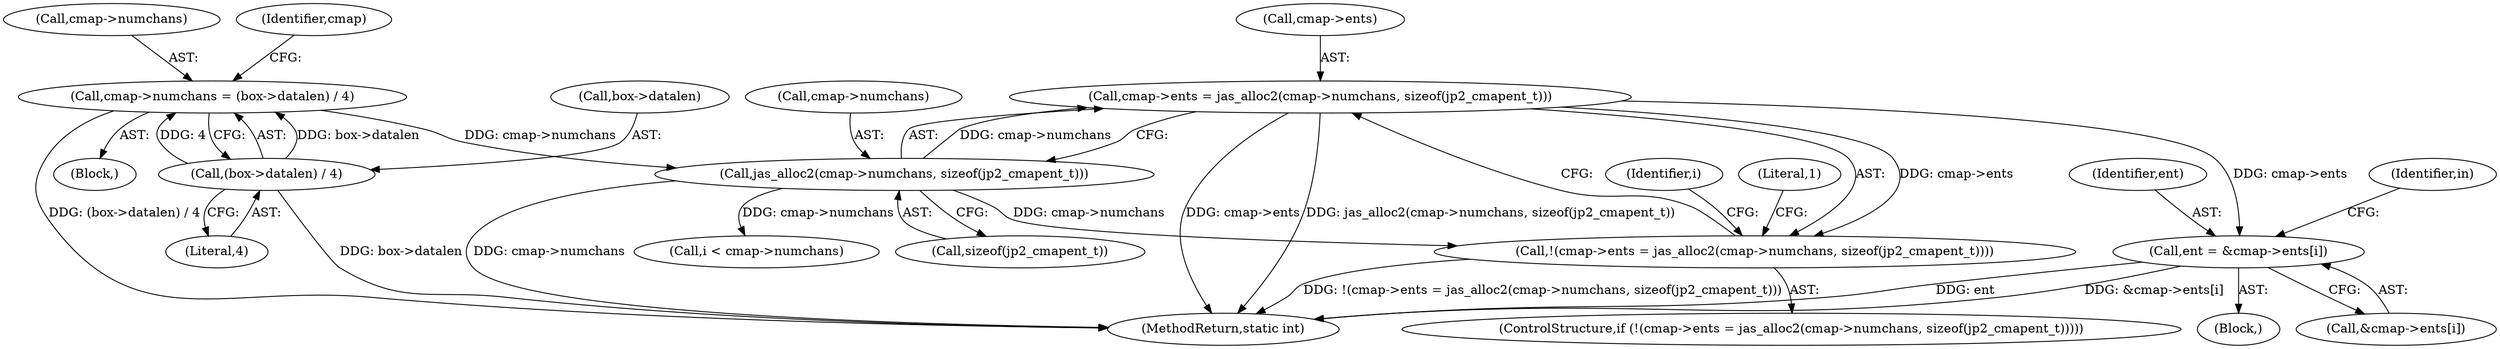 digraph "0_jasper_e96fc4fdd525fa0ede28074a7e2b1caf94b58b0d_4@pointer" {
"1000131" [label="(Call,cmap->ents = jas_alloc2(cmap->numchans, sizeof(jp2_cmapent_t)))"];
"1000135" [label="(Call,jas_alloc2(cmap->numchans, sizeof(jp2_cmapent_t)))"];
"1000120" [label="(Call,cmap->numchans = (box->datalen) / 4)"];
"1000124" [label="(Call,(box->datalen) / 4)"];
"1000130" [label="(Call,!(cmap->ents = jas_alloc2(cmap->numchans, sizeof(jp2_cmapent_t))))"];
"1000157" [label="(Call,ent = &cmap->ents[i])"];
"1000157" [label="(Call,ent = &cmap->ents[i])"];
"1000103" [label="(Block,)"];
"1000156" [label="(Block,)"];
"1000168" [label="(Identifier,in)"];
"1000136" [label="(Call,cmap->numchans)"];
"1000135" [label="(Call,jas_alloc2(cmap->numchans, sizeof(jp2_cmapent_t)))"];
"1000129" [label="(ControlStructure,if (!(cmap->ents = jas_alloc2(cmap->numchans, sizeof(jp2_cmapent_t)))))"];
"1000192" [label="(MethodReturn,static int)"];
"1000147" [label="(Identifier,i)"];
"1000131" [label="(Call,cmap->ents = jas_alloc2(cmap->numchans, sizeof(jp2_cmapent_t)))"];
"1000133" [label="(Identifier,cmap)"];
"1000149" [label="(Call,i < cmap->numchans)"];
"1000128" [label="(Literal,4)"];
"1000125" [label="(Call,box->datalen)"];
"1000132" [label="(Call,cmap->ents)"];
"1000158" [label="(Identifier,ent)"];
"1000139" [label="(Call,sizeof(jp2_cmapent_t))"];
"1000120" [label="(Call,cmap->numchans = (box->datalen) / 4)"];
"1000130" [label="(Call,!(cmap->ents = jas_alloc2(cmap->numchans, sizeof(jp2_cmapent_t))))"];
"1000159" [label="(Call,&cmap->ents[i])"];
"1000121" [label="(Call,cmap->numchans)"];
"1000124" [label="(Call,(box->datalen) / 4)"];
"1000144" [label="(Literal,1)"];
"1000131" -> "1000130"  [label="AST: "];
"1000131" -> "1000135"  [label="CFG: "];
"1000132" -> "1000131"  [label="AST: "];
"1000135" -> "1000131"  [label="AST: "];
"1000130" -> "1000131"  [label="CFG: "];
"1000131" -> "1000192"  [label="DDG: cmap->ents"];
"1000131" -> "1000192"  [label="DDG: jas_alloc2(cmap->numchans, sizeof(jp2_cmapent_t))"];
"1000131" -> "1000130"  [label="DDG: cmap->ents"];
"1000135" -> "1000131"  [label="DDG: cmap->numchans"];
"1000131" -> "1000157"  [label="DDG: cmap->ents"];
"1000135" -> "1000139"  [label="CFG: "];
"1000136" -> "1000135"  [label="AST: "];
"1000139" -> "1000135"  [label="AST: "];
"1000135" -> "1000192"  [label="DDG: cmap->numchans"];
"1000135" -> "1000130"  [label="DDG: cmap->numchans"];
"1000120" -> "1000135"  [label="DDG: cmap->numchans"];
"1000135" -> "1000149"  [label="DDG: cmap->numchans"];
"1000120" -> "1000103"  [label="AST: "];
"1000120" -> "1000124"  [label="CFG: "];
"1000121" -> "1000120"  [label="AST: "];
"1000124" -> "1000120"  [label="AST: "];
"1000133" -> "1000120"  [label="CFG: "];
"1000120" -> "1000192"  [label="DDG: (box->datalen) / 4"];
"1000124" -> "1000120"  [label="DDG: box->datalen"];
"1000124" -> "1000120"  [label="DDG: 4"];
"1000124" -> "1000128"  [label="CFG: "];
"1000125" -> "1000124"  [label="AST: "];
"1000128" -> "1000124"  [label="AST: "];
"1000124" -> "1000192"  [label="DDG: box->datalen"];
"1000130" -> "1000129"  [label="AST: "];
"1000144" -> "1000130"  [label="CFG: "];
"1000147" -> "1000130"  [label="CFG: "];
"1000130" -> "1000192"  [label="DDG: !(cmap->ents = jas_alloc2(cmap->numchans, sizeof(jp2_cmapent_t)))"];
"1000157" -> "1000156"  [label="AST: "];
"1000157" -> "1000159"  [label="CFG: "];
"1000158" -> "1000157"  [label="AST: "];
"1000159" -> "1000157"  [label="AST: "];
"1000168" -> "1000157"  [label="CFG: "];
"1000157" -> "1000192"  [label="DDG: &cmap->ents[i]"];
"1000157" -> "1000192"  [label="DDG: ent"];
}
